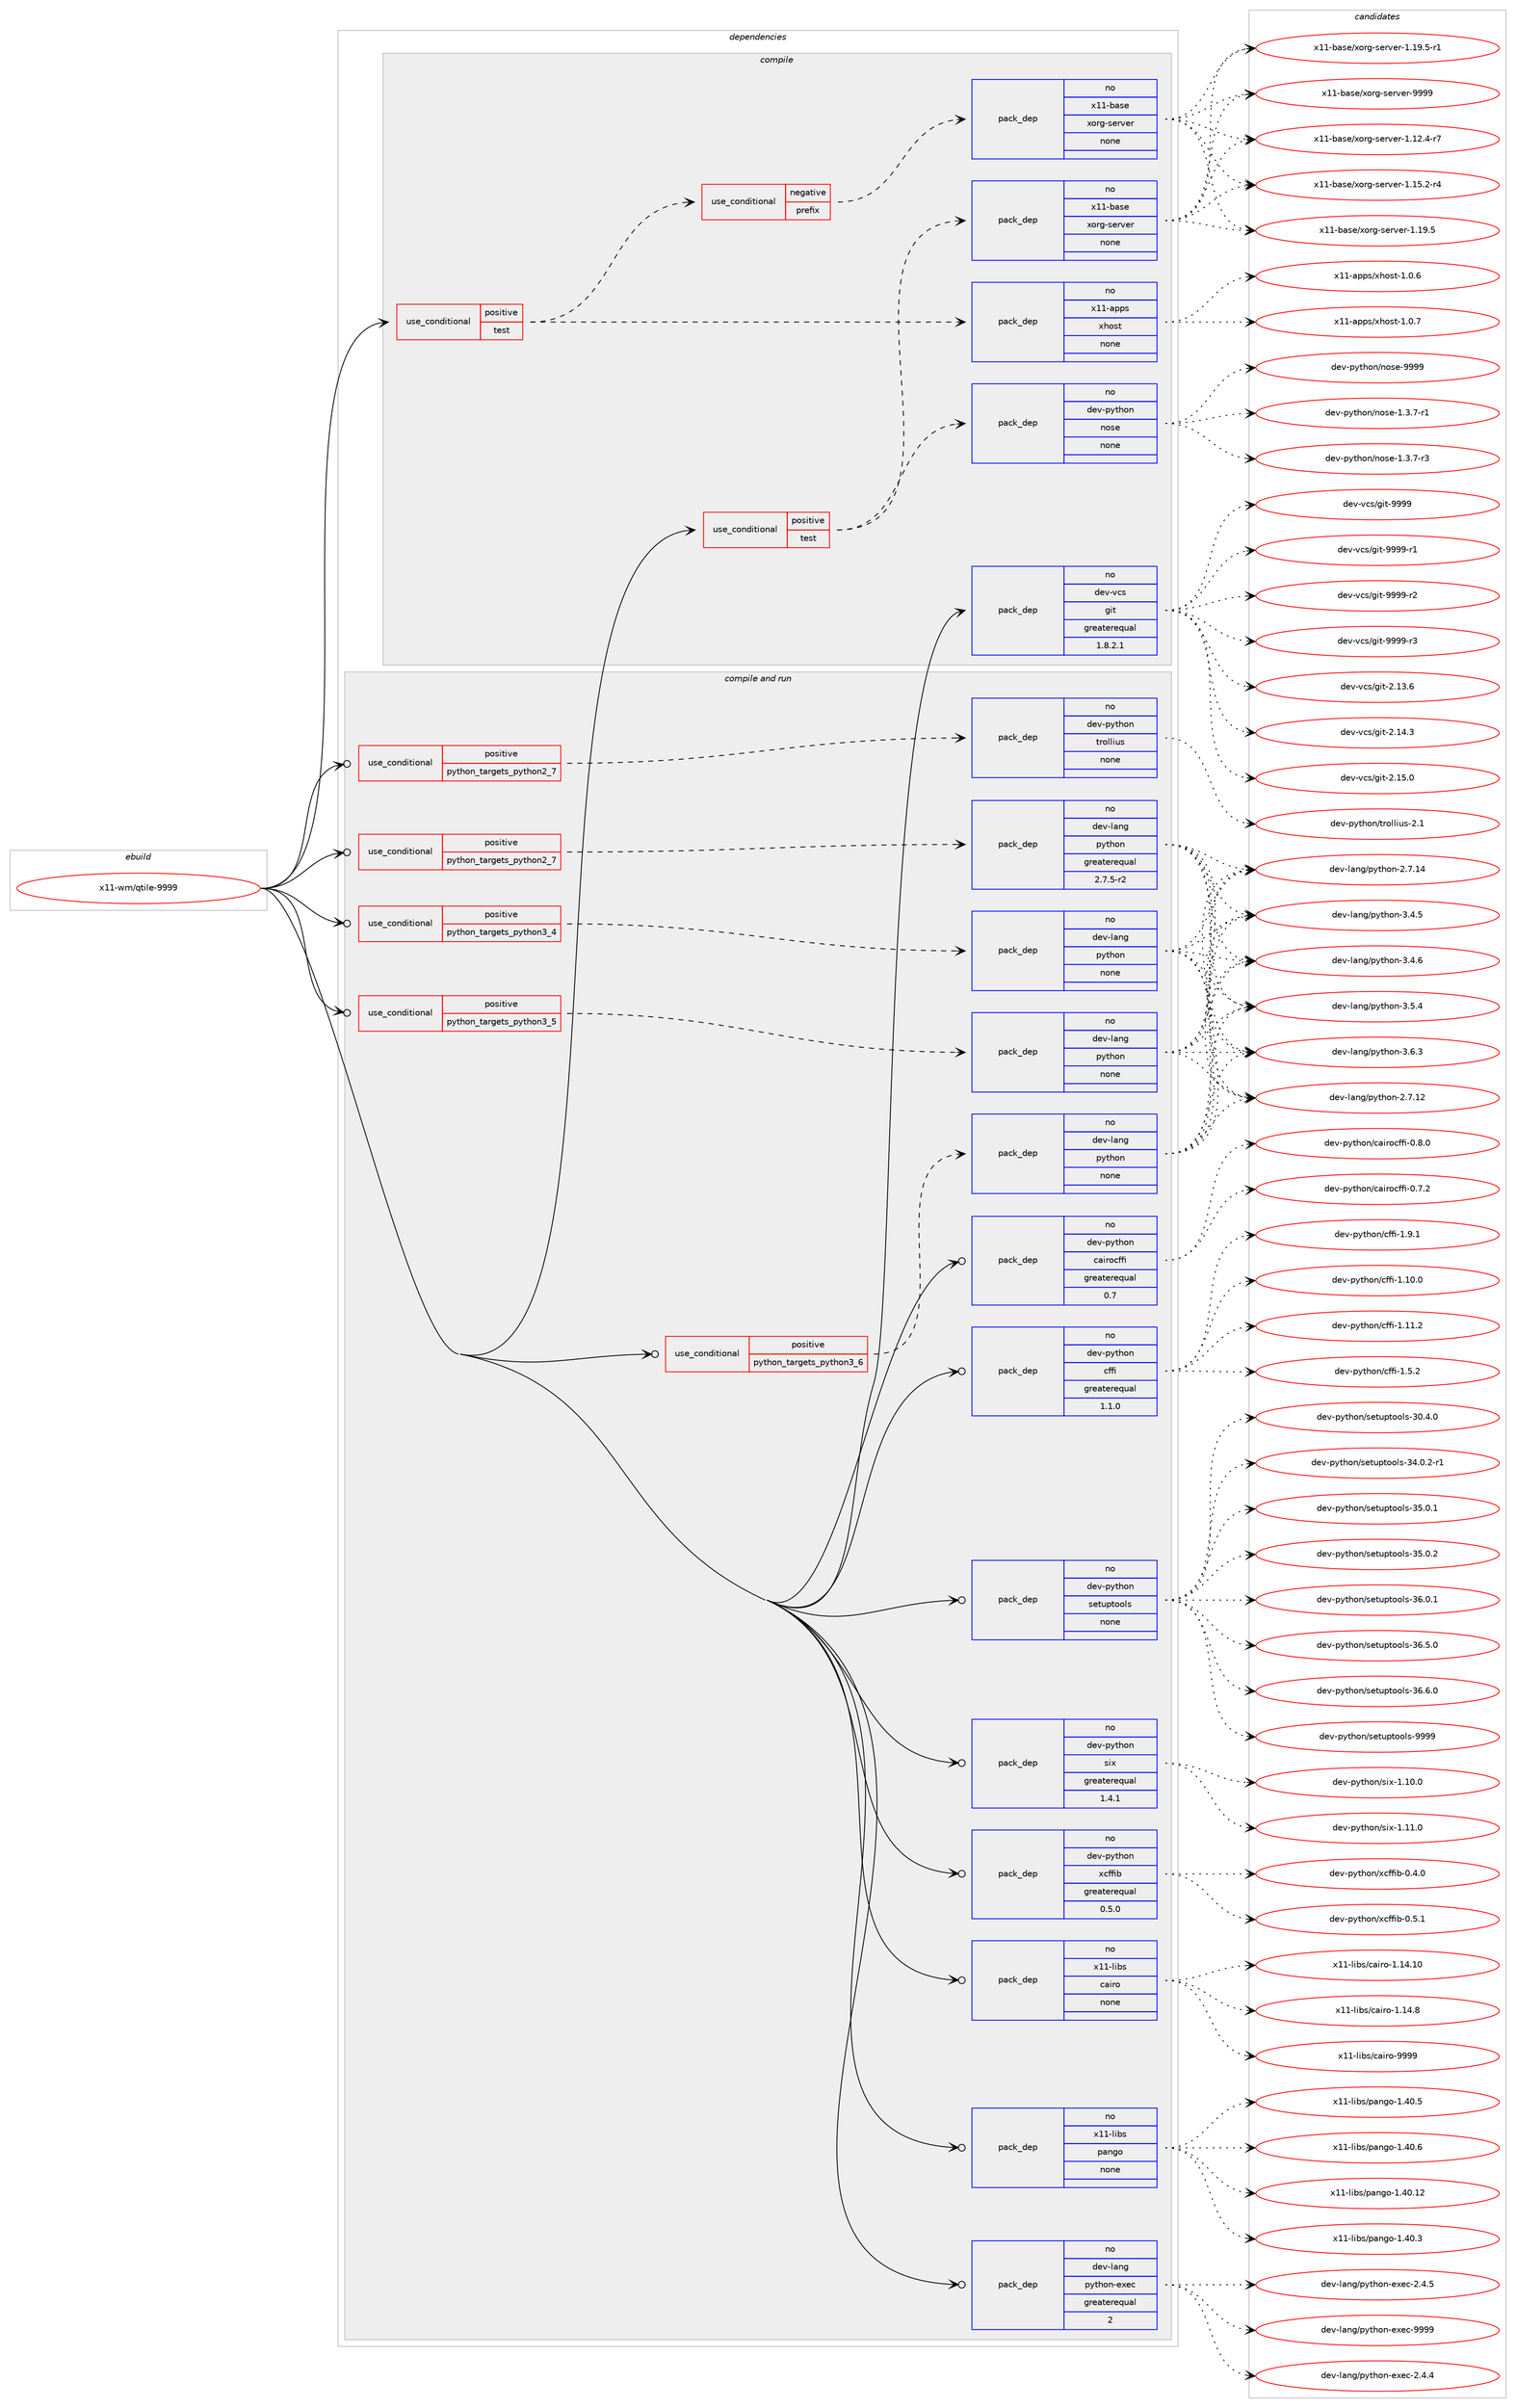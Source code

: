 digraph prolog {

# *************
# Graph options
# *************

newrank=true;
concentrate=true;
compound=true;
graph [rankdir=LR,fontname=Helvetica,fontsize=10,ranksep=1.5];#, ranksep=2.5, nodesep=0.2];
edge  [arrowhead=vee];
node  [fontname=Helvetica,fontsize=10];

# **********
# The ebuild
# **********

subgraph cluster_leftcol {
color=gray;
rank=same;
label=<<i>ebuild</i>>;
id [label="x11-wm/qtile-9999", color=red, width=4, href="../x11-wm/qtile-9999.svg"];
}

# ****************
# The dependencies
# ****************

subgraph cluster_midcol {
color=gray;
label=<<i>dependencies</i>>;
subgraph cluster_compile {
fillcolor="#eeeeee";
style=filled;
label=<<i>compile</i>>;
subgraph cond124277 {
dependency533431 [label=<<TABLE BORDER="0" CELLBORDER="1" CELLSPACING="0" CELLPADDING="4"><TR><TD ROWSPAN="3" CELLPADDING="10">use_conditional</TD></TR><TR><TD>positive</TD></TR><TR><TD>test</TD></TR></TABLE>>, shape=none, color=red];
subgraph cond124278 {
dependency533432 [label=<<TABLE BORDER="0" CELLBORDER="1" CELLSPACING="0" CELLPADDING="4"><TR><TD ROWSPAN="3" CELLPADDING="10">use_conditional</TD></TR><TR><TD>negative</TD></TR><TR><TD>prefix</TD></TR></TABLE>>, shape=none, color=red];
subgraph pack399007 {
dependency533433 [label=<<TABLE BORDER="0" CELLBORDER="1" CELLSPACING="0" CELLPADDING="4" WIDTH="220"><TR><TD ROWSPAN="6" CELLPADDING="30">pack_dep</TD></TR><TR><TD WIDTH="110">no</TD></TR><TR><TD>x11-base</TD></TR><TR><TD>xorg-server</TD></TR><TR><TD>none</TD></TR><TR><TD></TD></TR></TABLE>>, shape=none, color=blue];
}
dependency533432:e -> dependency533433:w [weight=20,style="dashed",arrowhead="vee"];
}
dependency533431:e -> dependency533432:w [weight=20,style="dashed",arrowhead="vee"];
subgraph pack399008 {
dependency533434 [label=<<TABLE BORDER="0" CELLBORDER="1" CELLSPACING="0" CELLPADDING="4" WIDTH="220"><TR><TD ROWSPAN="6" CELLPADDING="30">pack_dep</TD></TR><TR><TD WIDTH="110">no</TD></TR><TR><TD>x11-apps</TD></TR><TR><TD>xhost</TD></TR><TR><TD>none</TD></TR><TR><TD></TD></TR></TABLE>>, shape=none, color=blue];
}
dependency533431:e -> dependency533434:w [weight=20,style="dashed",arrowhead="vee"];
}
id:e -> dependency533431:w [weight=20,style="solid",arrowhead="vee"];
subgraph cond124279 {
dependency533435 [label=<<TABLE BORDER="0" CELLBORDER="1" CELLSPACING="0" CELLPADDING="4"><TR><TD ROWSPAN="3" CELLPADDING="10">use_conditional</TD></TR><TR><TD>positive</TD></TR><TR><TD>test</TD></TR></TABLE>>, shape=none, color=red];
subgraph pack399009 {
dependency533436 [label=<<TABLE BORDER="0" CELLBORDER="1" CELLSPACING="0" CELLPADDING="4" WIDTH="220"><TR><TD ROWSPAN="6" CELLPADDING="30">pack_dep</TD></TR><TR><TD WIDTH="110">no</TD></TR><TR><TD>dev-python</TD></TR><TR><TD>nose</TD></TR><TR><TD>none</TD></TR><TR><TD></TD></TR></TABLE>>, shape=none, color=blue];
}
dependency533435:e -> dependency533436:w [weight=20,style="dashed",arrowhead="vee"];
subgraph pack399010 {
dependency533437 [label=<<TABLE BORDER="0" CELLBORDER="1" CELLSPACING="0" CELLPADDING="4" WIDTH="220"><TR><TD ROWSPAN="6" CELLPADDING="30">pack_dep</TD></TR><TR><TD WIDTH="110">no</TD></TR><TR><TD>x11-base</TD></TR><TR><TD>xorg-server</TD></TR><TR><TD>none</TD></TR><TR><TD></TD></TR></TABLE>>, shape=none, color=blue];
}
dependency533435:e -> dependency533437:w [weight=20,style="dashed",arrowhead="vee"];
}
id:e -> dependency533435:w [weight=20,style="solid",arrowhead="vee"];
subgraph pack399011 {
dependency533438 [label=<<TABLE BORDER="0" CELLBORDER="1" CELLSPACING="0" CELLPADDING="4" WIDTH="220"><TR><TD ROWSPAN="6" CELLPADDING="30">pack_dep</TD></TR><TR><TD WIDTH="110">no</TD></TR><TR><TD>dev-vcs</TD></TR><TR><TD>git</TD></TR><TR><TD>greaterequal</TD></TR><TR><TD>1.8.2.1</TD></TR></TABLE>>, shape=none, color=blue];
}
id:e -> dependency533438:w [weight=20,style="solid",arrowhead="vee"];
}
subgraph cluster_compileandrun {
fillcolor="#eeeeee";
style=filled;
label=<<i>compile and run</i>>;
subgraph cond124280 {
dependency533439 [label=<<TABLE BORDER="0" CELLBORDER="1" CELLSPACING="0" CELLPADDING="4"><TR><TD ROWSPAN="3" CELLPADDING="10">use_conditional</TD></TR><TR><TD>positive</TD></TR><TR><TD>python_targets_python2_7</TD></TR></TABLE>>, shape=none, color=red];
subgraph pack399012 {
dependency533440 [label=<<TABLE BORDER="0" CELLBORDER="1" CELLSPACING="0" CELLPADDING="4" WIDTH="220"><TR><TD ROWSPAN="6" CELLPADDING="30">pack_dep</TD></TR><TR><TD WIDTH="110">no</TD></TR><TR><TD>dev-lang</TD></TR><TR><TD>python</TD></TR><TR><TD>greaterequal</TD></TR><TR><TD>2.7.5-r2</TD></TR></TABLE>>, shape=none, color=blue];
}
dependency533439:e -> dependency533440:w [weight=20,style="dashed",arrowhead="vee"];
}
id:e -> dependency533439:w [weight=20,style="solid",arrowhead="odotvee"];
subgraph cond124281 {
dependency533441 [label=<<TABLE BORDER="0" CELLBORDER="1" CELLSPACING="0" CELLPADDING="4"><TR><TD ROWSPAN="3" CELLPADDING="10">use_conditional</TD></TR><TR><TD>positive</TD></TR><TR><TD>python_targets_python2_7</TD></TR></TABLE>>, shape=none, color=red];
subgraph pack399013 {
dependency533442 [label=<<TABLE BORDER="0" CELLBORDER="1" CELLSPACING="0" CELLPADDING="4" WIDTH="220"><TR><TD ROWSPAN="6" CELLPADDING="30">pack_dep</TD></TR><TR><TD WIDTH="110">no</TD></TR><TR><TD>dev-python</TD></TR><TR><TD>trollius</TD></TR><TR><TD>none</TD></TR><TR><TD></TD></TR></TABLE>>, shape=none, color=blue];
}
dependency533441:e -> dependency533442:w [weight=20,style="dashed",arrowhead="vee"];
}
id:e -> dependency533441:w [weight=20,style="solid",arrowhead="odotvee"];
subgraph cond124282 {
dependency533443 [label=<<TABLE BORDER="0" CELLBORDER="1" CELLSPACING="0" CELLPADDING="4"><TR><TD ROWSPAN="3" CELLPADDING="10">use_conditional</TD></TR><TR><TD>positive</TD></TR><TR><TD>python_targets_python3_4</TD></TR></TABLE>>, shape=none, color=red];
subgraph pack399014 {
dependency533444 [label=<<TABLE BORDER="0" CELLBORDER="1" CELLSPACING="0" CELLPADDING="4" WIDTH="220"><TR><TD ROWSPAN="6" CELLPADDING="30">pack_dep</TD></TR><TR><TD WIDTH="110">no</TD></TR><TR><TD>dev-lang</TD></TR><TR><TD>python</TD></TR><TR><TD>none</TD></TR><TR><TD></TD></TR></TABLE>>, shape=none, color=blue];
}
dependency533443:e -> dependency533444:w [weight=20,style="dashed",arrowhead="vee"];
}
id:e -> dependency533443:w [weight=20,style="solid",arrowhead="odotvee"];
subgraph cond124283 {
dependency533445 [label=<<TABLE BORDER="0" CELLBORDER="1" CELLSPACING="0" CELLPADDING="4"><TR><TD ROWSPAN="3" CELLPADDING="10">use_conditional</TD></TR><TR><TD>positive</TD></TR><TR><TD>python_targets_python3_5</TD></TR></TABLE>>, shape=none, color=red];
subgraph pack399015 {
dependency533446 [label=<<TABLE BORDER="0" CELLBORDER="1" CELLSPACING="0" CELLPADDING="4" WIDTH="220"><TR><TD ROWSPAN="6" CELLPADDING="30">pack_dep</TD></TR><TR><TD WIDTH="110">no</TD></TR><TR><TD>dev-lang</TD></TR><TR><TD>python</TD></TR><TR><TD>none</TD></TR><TR><TD></TD></TR></TABLE>>, shape=none, color=blue];
}
dependency533445:e -> dependency533446:w [weight=20,style="dashed",arrowhead="vee"];
}
id:e -> dependency533445:w [weight=20,style="solid",arrowhead="odotvee"];
subgraph cond124284 {
dependency533447 [label=<<TABLE BORDER="0" CELLBORDER="1" CELLSPACING="0" CELLPADDING="4"><TR><TD ROWSPAN="3" CELLPADDING="10">use_conditional</TD></TR><TR><TD>positive</TD></TR><TR><TD>python_targets_python3_6</TD></TR></TABLE>>, shape=none, color=red];
subgraph pack399016 {
dependency533448 [label=<<TABLE BORDER="0" CELLBORDER="1" CELLSPACING="0" CELLPADDING="4" WIDTH="220"><TR><TD ROWSPAN="6" CELLPADDING="30">pack_dep</TD></TR><TR><TD WIDTH="110">no</TD></TR><TR><TD>dev-lang</TD></TR><TR><TD>python</TD></TR><TR><TD>none</TD></TR><TR><TD></TD></TR></TABLE>>, shape=none, color=blue];
}
dependency533447:e -> dependency533448:w [weight=20,style="dashed",arrowhead="vee"];
}
id:e -> dependency533447:w [weight=20,style="solid",arrowhead="odotvee"];
subgraph pack399017 {
dependency533449 [label=<<TABLE BORDER="0" CELLBORDER="1" CELLSPACING="0" CELLPADDING="4" WIDTH="220"><TR><TD ROWSPAN="6" CELLPADDING="30">pack_dep</TD></TR><TR><TD WIDTH="110">no</TD></TR><TR><TD>dev-lang</TD></TR><TR><TD>python-exec</TD></TR><TR><TD>greaterequal</TD></TR><TR><TD>2</TD></TR></TABLE>>, shape=none, color=blue];
}
id:e -> dependency533449:w [weight=20,style="solid",arrowhead="odotvee"];
subgraph pack399018 {
dependency533450 [label=<<TABLE BORDER="0" CELLBORDER="1" CELLSPACING="0" CELLPADDING="4" WIDTH="220"><TR><TD ROWSPAN="6" CELLPADDING="30">pack_dep</TD></TR><TR><TD WIDTH="110">no</TD></TR><TR><TD>dev-python</TD></TR><TR><TD>cairocffi</TD></TR><TR><TD>greaterequal</TD></TR><TR><TD>0.7</TD></TR></TABLE>>, shape=none, color=blue];
}
id:e -> dependency533450:w [weight=20,style="solid",arrowhead="odotvee"];
subgraph pack399019 {
dependency533451 [label=<<TABLE BORDER="0" CELLBORDER="1" CELLSPACING="0" CELLPADDING="4" WIDTH="220"><TR><TD ROWSPAN="6" CELLPADDING="30">pack_dep</TD></TR><TR><TD WIDTH="110">no</TD></TR><TR><TD>dev-python</TD></TR><TR><TD>cffi</TD></TR><TR><TD>greaterequal</TD></TR><TR><TD>1.1.0</TD></TR></TABLE>>, shape=none, color=blue];
}
id:e -> dependency533451:w [weight=20,style="solid",arrowhead="odotvee"];
subgraph pack399020 {
dependency533452 [label=<<TABLE BORDER="0" CELLBORDER="1" CELLSPACING="0" CELLPADDING="4" WIDTH="220"><TR><TD ROWSPAN="6" CELLPADDING="30">pack_dep</TD></TR><TR><TD WIDTH="110">no</TD></TR><TR><TD>dev-python</TD></TR><TR><TD>setuptools</TD></TR><TR><TD>none</TD></TR><TR><TD></TD></TR></TABLE>>, shape=none, color=blue];
}
id:e -> dependency533452:w [weight=20,style="solid",arrowhead="odotvee"];
subgraph pack399021 {
dependency533453 [label=<<TABLE BORDER="0" CELLBORDER="1" CELLSPACING="0" CELLPADDING="4" WIDTH="220"><TR><TD ROWSPAN="6" CELLPADDING="30">pack_dep</TD></TR><TR><TD WIDTH="110">no</TD></TR><TR><TD>dev-python</TD></TR><TR><TD>six</TD></TR><TR><TD>greaterequal</TD></TR><TR><TD>1.4.1</TD></TR></TABLE>>, shape=none, color=blue];
}
id:e -> dependency533453:w [weight=20,style="solid",arrowhead="odotvee"];
subgraph pack399022 {
dependency533454 [label=<<TABLE BORDER="0" CELLBORDER="1" CELLSPACING="0" CELLPADDING="4" WIDTH="220"><TR><TD ROWSPAN="6" CELLPADDING="30">pack_dep</TD></TR><TR><TD WIDTH="110">no</TD></TR><TR><TD>dev-python</TD></TR><TR><TD>xcffib</TD></TR><TR><TD>greaterequal</TD></TR><TR><TD>0.5.0</TD></TR></TABLE>>, shape=none, color=blue];
}
id:e -> dependency533454:w [weight=20,style="solid",arrowhead="odotvee"];
subgraph pack399023 {
dependency533455 [label=<<TABLE BORDER="0" CELLBORDER="1" CELLSPACING="0" CELLPADDING="4" WIDTH="220"><TR><TD ROWSPAN="6" CELLPADDING="30">pack_dep</TD></TR><TR><TD WIDTH="110">no</TD></TR><TR><TD>x11-libs</TD></TR><TR><TD>cairo</TD></TR><TR><TD>none</TD></TR><TR><TD></TD></TR></TABLE>>, shape=none, color=blue];
}
id:e -> dependency533455:w [weight=20,style="solid",arrowhead="odotvee"];
subgraph pack399024 {
dependency533456 [label=<<TABLE BORDER="0" CELLBORDER="1" CELLSPACING="0" CELLPADDING="4" WIDTH="220"><TR><TD ROWSPAN="6" CELLPADDING="30">pack_dep</TD></TR><TR><TD WIDTH="110">no</TD></TR><TR><TD>x11-libs</TD></TR><TR><TD>pango</TD></TR><TR><TD>none</TD></TR><TR><TD></TD></TR></TABLE>>, shape=none, color=blue];
}
id:e -> dependency533456:w [weight=20,style="solid",arrowhead="odotvee"];
}
subgraph cluster_run {
fillcolor="#eeeeee";
style=filled;
label=<<i>run</i>>;
}
}

# **************
# The candidates
# **************

subgraph cluster_choices {
rank=same;
color=gray;
label=<<i>candidates</i>>;

subgraph choice399007 {
color=black;
nodesep=1;
choice12049494598971151014712011111410345115101114118101114454946495046524511455 [label="x11-base/xorg-server-1.12.4-r7", color=red, width=4,href="../x11-base/xorg-server-1.12.4-r7.svg"];
choice12049494598971151014712011111410345115101114118101114454946495346504511452 [label="x11-base/xorg-server-1.15.2-r4", color=red, width=4,href="../x11-base/xorg-server-1.15.2-r4.svg"];
choice1204949459897115101471201111141034511510111411810111445494649574653 [label="x11-base/xorg-server-1.19.5", color=red, width=4,href="../x11-base/xorg-server-1.19.5.svg"];
choice12049494598971151014712011111410345115101114118101114454946495746534511449 [label="x11-base/xorg-server-1.19.5-r1", color=red, width=4,href="../x11-base/xorg-server-1.19.5-r1.svg"];
choice120494945989711510147120111114103451151011141181011144557575757 [label="x11-base/xorg-server-9999", color=red, width=4,href="../x11-base/xorg-server-9999.svg"];
dependency533433:e -> choice12049494598971151014712011111410345115101114118101114454946495046524511455:w [style=dotted,weight="100"];
dependency533433:e -> choice12049494598971151014712011111410345115101114118101114454946495346504511452:w [style=dotted,weight="100"];
dependency533433:e -> choice1204949459897115101471201111141034511510111411810111445494649574653:w [style=dotted,weight="100"];
dependency533433:e -> choice12049494598971151014712011111410345115101114118101114454946495746534511449:w [style=dotted,weight="100"];
dependency533433:e -> choice120494945989711510147120111114103451151011141181011144557575757:w [style=dotted,weight="100"];
}
subgraph choice399008 {
color=black;
nodesep=1;
choice1204949459711211211547120104111115116454946484654 [label="x11-apps/xhost-1.0.6", color=red, width=4,href="../x11-apps/xhost-1.0.6.svg"];
choice1204949459711211211547120104111115116454946484655 [label="x11-apps/xhost-1.0.7", color=red, width=4,href="../x11-apps/xhost-1.0.7.svg"];
dependency533434:e -> choice1204949459711211211547120104111115116454946484654:w [style=dotted,weight="100"];
dependency533434:e -> choice1204949459711211211547120104111115116454946484655:w [style=dotted,weight="100"];
}
subgraph choice399009 {
color=black;
nodesep=1;
choice10010111845112121116104111110471101111151014549465146554511449 [label="dev-python/nose-1.3.7-r1", color=red, width=4,href="../dev-python/nose-1.3.7-r1.svg"];
choice10010111845112121116104111110471101111151014549465146554511451 [label="dev-python/nose-1.3.7-r3", color=red, width=4,href="../dev-python/nose-1.3.7-r3.svg"];
choice10010111845112121116104111110471101111151014557575757 [label="dev-python/nose-9999", color=red, width=4,href="../dev-python/nose-9999.svg"];
dependency533436:e -> choice10010111845112121116104111110471101111151014549465146554511449:w [style=dotted,weight="100"];
dependency533436:e -> choice10010111845112121116104111110471101111151014549465146554511451:w [style=dotted,weight="100"];
dependency533436:e -> choice10010111845112121116104111110471101111151014557575757:w [style=dotted,weight="100"];
}
subgraph choice399010 {
color=black;
nodesep=1;
choice12049494598971151014712011111410345115101114118101114454946495046524511455 [label="x11-base/xorg-server-1.12.4-r7", color=red, width=4,href="../x11-base/xorg-server-1.12.4-r7.svg"];
choice12049494598971151014712011111410345115101114118101114454946495346504511452 [label="x11-base/xorg-server-1.15.2-r4", color=red, width=4,href="../x11-base/xorg-server-1.15.2-r4.svg"];
choice1204949459897115101471201111141034511510111411810111445494649574653 [label="x11-base/xorg-server-1.19.5", color=red, width=4,href="../x11-base/xorg-server-1.19.5.svg"];
choice12049494598971151014712011111410345115101114118101114454946495746534511449 [label="x11-base/xorg-server-1.19.5-r1", color=red, width=4,href="../x11-base/xorg-server-1.19.5-r1.svg"];
choice120494945989711510147120111114103451151011141181011144557575757 [label="x11-base/xorg-server-9999", color=red, width=4,href="../x11-base/xorg-server-9999.svg"];
dependency533437:e -> choice12049494598971151014712011111410345115101114118101114454946495046524511455:w [style=dotted,weight="100"];
dependency533437:e -> choice12049494598971151014712011111410345115101114118101114454946495346504511452:w [style=dotted,weight="100"];
dependency533437:e -> choice1204949459897115101471201111141034511510111411810111445494649574653:w [style=dotted,weight="100"];
dependency533437:e -> choice12049494598971151014712011111410345115101114118101114454946495746534511449:w [style=dotted,weight="100"];
dependency533437:e -> choice120494945989711510147120111114103451151011141181011144557575757:w [style=dotted,weight="100"];
}
subgraph choice399011 {
color=black;
nodesep=1;
choice10010111845118991154710310511645504649514654 [label="dev-vcs/git-2.13.6", color=red, width=4,href="../dev-vcs/git-2.13.6.svg"];
choice10010111845118991154710310511645504649524651 [label="dev-vcs/git-2.14.3", color=red, width=4,href="../dev-vcs/git-2.14.3.svg"];
choice10010111845118991154710310511645504649534648 [label="dev-vcs/git-2.15.0", color=red, width=4,href="../dev-vcs/git-2.15.0.svg"];
choice1001011184511899115471031051164557575757 [label="dev-vcs/git-9999", color=red, width=4,href="../dev-vcs/git-9999.svg"];
choice10010111845118991154710310511645575757574511449 [label="dev-vcs/git-9999-r1", color=red, width=4,href="../dev-vcs/git-9999-r1.svg"];
choice10010111845118991154710310511645575757574511450 [label="dev-vcs/git-9999-r2", color=red, width=4,href="../dev-vcs/git-9999-r2.svg"];
choice10010111845118991154710310511645575757574511451 [label="dev-vcs/git-9999-r3", color=red, width=4,href="../dev-vcs/git-9999-r3.svg"];
dependency533438:e -> choice10010111845118991154710310511645504649514654:w [style=dotted,weight="100"];
dependency533438:e -> choice10010111845118991154710310511645504649524651:w [style=dotted,weight="100"];
dependency533438:e -> choice10010111845118991154710310511645504649534648:w [style=dotted,weight="100"];
dependency533438:e -> choice1001011184511899115471031051164557575757:w [style=dotted,weight="100"];
dependency533438:e -> choice10010111845118991154710310511645575757574511449:w [style=dotted,weight="100"];
dependency533438:e -> choice10010111845118991154710310511645575757574511450:w [style=dotted,weight="100"];
dependency533438:e -> choice10010111845118991154710310511645575757574511451:w [style=dotted,weight="100"];
}
subgraph choice399012 {
color=black;
nodesep=1;
choice10010111845108971101034711212111610411111045504655464950 [label="dev-lang/python-2.7.12", color=red, width=4,href="../dev-lang/python-2.7.12.svg"];
choice10010111845108971101034711212111610411111045504655464952 [label="dev-lang/python-2.7.14", color=red, width=4,href="../dev-lang/python-2.7.14.svg"];
choice100101118451089711010347112121116104111110455146524653 [label="dev-lang/python-3.4.5", color=red, width=4,href="../dev-lang/python-3.4.5.svg"];
choice100101118451089711010347112121116104111110455146524654 [label="dev-lang/python-3.4.6", color=red, width=4,href="../dev-lang/python-3.4.6.svg"];
choice100101118451089711010347112121116104111110455146534652 [label="dev-lang/python-3.5.4", color=red, width=4,href="../dev-lang/python-3.5.4.svg"];
choice100101118451089711010347112121116104111110455146544651 [label="dev-lang/python-3.6.3", color=red, width=4,href="../dev-lang/python-3.6.3.svg"];
dependency533440:e -> choice10010111845108971101034711212111610411111045504655464950:w [style=dotted,weight="100"];
dependency533440:e -> choice10010111845108971101034711212111610411111045504655464952:w [style=dotted,weight="100"];
dependency533440:e -> choice100101118451089711010347112121116104111110455146524653:w [style=dotted,weight="100"];
dependency533440:e -> choice100101118451089711010347112121116104111110455146524654:w [style=dotted,weight="100"];
dependency533440:e -> choice100101118451089711010347112121116104111110455146534652:w [style=dotted,weight="100"];
dependency533440:e -> choice100101118451089711010347112121116104111110455146544651:w [style=dotted,weight="100"];
}
subgraph choice399013 {
color=black;
nodesep=1;
choice100101118451121211161041111104711611411110810810511711545504649 [label="dev-python/trollius-2.1", color=red, width=4,href="../dev-python/trollius-2.1.svg"];
dependency533442:e -> choice100101118451121211161041111104711611411110810810511711545504649:w [style=dotted,weight="100"];
}
subgraph choice399014 {
color=black;
nodesep=1;
choice10010111845108971101034711212111610411111045504655464950 [label="dev-lang/python-2.7.12", color=red, width=4,href="../dev-lang/python-2.7.12.svg"];
choice10010111845108971101034711212111610411111045504655464952 [label="dev-lang/python-2.7.14", color=red, width=4,href="../dev-lang/python-2.7.14.svg"];
choice100101118451089711010347112121116104111110455146524653 [label="dev-lang/python-3.4.5", color=red, width=4,href="../dev-lang/python-3.4.5.svg"];
choice100101118451089711010347112121116104111110455146524654 [label="dev-lang/python-3.4.6", color=red, width=4,href="../dev-lang/python-3.4.6.svg"];
choice100101118451089711010347112121116104111110455146534652 [label="dev-lang/python-3.5.4", color=red, width=4,href="../dev-lang/python-3.5.4.svg"];
choice100101118451089711010347112121116104111110455146544651 [label="dev-lang/python-3.6.3", color=red, width=4,href="../dev-lang/python-3.6.3.svg"];
dependency533444:e -> choice10010111845108971101034711212111610411111045504655464950:w [style=dotted,weight="100"];
dependency533444:e -> choice10010111845108971101034711212111610411111045504655464952:w [style=dotted,weight="100"];
dependency533444:e -> choice100101118451089711010347112121116104111110455146524653:w [style=dotted,weight="100"];
dependency533444:e -> choice100101118451089711010347112121116104111110455146524654:w [style=dotted,weight="100"];
dependency533444:e -> choice100101118451089711010347112121116104111110455146534652:w [style=dotted,weight="100"];
dependency533444:e -> choice100101118451089711010347112121116104111110455146544651:w [style=dotted,weight="100"];
}
subgraph choice399015 {
color=black;
nodesep=1;
choice10010111845108971101034711212111610411111045504655464950 [label="dev-lang/python-2.7.12", color=red, width=4,href="../dev-lang/python-2.7.12.svg"];
choice10010111845108971101034711212111610411111045504655464952 [label="dev-lang/python-2.7.14", color=red, width=4,href="../dev-lang/python-2.7.14.svg"];
choice100101118451089711010347112121116104111110455146524653 [label="dev-lang/python-3.4.5", color=red, width=4,href="../dev-lang/python-3.4.5.svg"];
choice100101118451089711010347112121116104111110455146524654 [label="dev-lang/python-3.4.6", color=red, width=4,href="../dev-lang/python-3.4.6.svg"];
choice100101118451089711010347112121116104111110455146534652 [label="dev-lang/python-3.5.4", color=red, width=4,href="../dev-lang/python-3.5.4.svg"];
choice100101118451089711010347112121116104111110455146544651 [label="dev-lang/python-3.6.3", color=red, width=4,href="../dev-lang/python-3.6.3.svg"];
dependency533446:e -> choice10010111845108971101034711212111610411111045504655464950:w [style=dotted,weight="100"];
dependency533446:e -> choice10010111845108971101034711212111610411111045504655464952:w [style=dotted,weight="100"];
dependency533446:e -> choice100101118451089711010347112121116104111110455146524653:w [style=dotted,weight="100"];
dependency533446:e -> choice100101118451089711010347112121116104111110455146524654:w [style=dotted,weight="100"];
dependency533446:e -> choice100101118451089711010347112121116104111110455146534652:w [style=dotted,weight="100"];
dependency533446:e -> choice100101118451089711010347112121116104111110455146544651:w [style=dotted,weight="100"];
}
subgraph choice399016 {
color=black;
nodesep=1;
choice10010111845108971101034711212111610411111045504655464950 [label="dev-lang/python-2.7.12", color=red, width=4,href="../dev-lang/python-2.7.12.svg"];
choice10010111845108971101034711212111610411111045504655464952 [label="dev-lang/python-2.7.14", color=red, width=4,href="../dev-lang/python-2.7.14.svg"];
choice100101118451089711010347112121116104111110455146524653 [label="dev-lang/python-3.4.5", color=red, width=4,href="../dev-lang/python-3.4.5.svg"];
choice100101118451089711010347112121116104111110455146524654 [label="dev-lang/python-3.4.6", color=red, width=4,href="../dev-lang/python-3.4.6.svg"];
choice100101118451089711010347112121116104111110455146534652 [label="dev-lang/python-3.5.4", color=red, width=4,href="../dev-lang/python-3.5.4.svg"];
choice100101118451089711010347112121116104111110455146544651 [label="dev-lang/python-3.6.3", color=red, width=4,href="../dev-lang/python-3.6.3.svg"];
dependency533448:e -> choice10010111845108971101034711212111610411111045504655464950:w [style=dotted,weight="100"];
dependency533448:e -> choice10010111845108971101034711212111610411111045504655464952:w [style=dotted,weight="100"];
dependency533448:e -> choice100101118451089711010347112121116104111110455146524653:w [style=dotted,weight="100"];
dependency533448:e -> choice100101118451089711010347112121116104111110455146524654:w [style=dotted,weight="100"];
dependency533448:e -> choice100101118451089711010347112121116104111110455146534652:w [style=dotted,weight="100"];
dependency533448:e -> choice100101118451089711010347112121116104111110455146544651:w [style=dotted,weight="100"];
}
subgraph choice399017 {
color=black;
nodesep=1;
choice1001011184510897110103471121211161041111104510112010199455046524652 [label="dev-lang/python-exec-2.4.4", color=red, width=4,href="../dev-lang/python-exec-2.4.4.svg"];
choice1001011184510897110103471121211161041111104510112010199455046524653 [label="dev-lang/python-exec-2.4.5", color=red, width=4,href="../dev-lang/python-exec-2.4.5.svg"];
choice10010111845108971101034711212111610411111045101120101994557575757 [label="dev-lang/python-exec-9999", color=red, width=4,href="../dev-lang/python-exec-9999.svg"];
dependency533449:e -> choice1001011184510897110103471121211161041111104510112010199455046524652:w [style=dotted,weight="100"];
dependency533449:e -> choice1001011184510897110103471121211161041111104510112010199455046524653:w [style=dotted,weight="100"];
dependency533449:e -> choice10010111845108971101034711212111610411111045101120101994557575757:w [style=dotted,weight="100"];
}
subgraph choice399018 {
color=black;
nodesep=1;
choice1001011184511212111610411111047999710511411199102102105454846554650 [label="dev-python/cairocffi-0.7.2", color=red, width=4,href="../dev-python/cairocffi-0.7.2.svg"];
choice1001011184511212111610411111047999710511411199102102105454846564648 [label="dev-python/cairocffi-0.8.0", color=red, width=4,href="../dev-python/cairocffi-0.8.0.svg"];
dependency533450:e -> choice1001011184511212111610411111047999710511411199102102105454846554650:w [style=dotted,weight="100"];
dependency533450:e -> choice1001011184511212111610411111047999710511411199102102105454846564648:w [style=dotted,weight="100"];
}
subgraph choice399019 {
color=black;
nodesep=1;
choice10010111845112121116104111110479910210210545494649484648 [label="dev-python/cffi-1.10.0", color=red, width=4,href="../dev-python/cffi-1.10.0.svg"];
choice10010111845112121116104111110479910210210545494649494650 [label="dev-python/cffi-1.11.2", color=red, width=4,href="../dev-python/cffi-1.11.2.svg"];
choice100101118451121211161041111104799102102105454946534650 [label="dev-python/cffi-1.5.2", color=red, width=4,href="../dev-python/cffi-1.5.2.svg"];
choice100101118451121211161041111104799102102105454946574649 [label="dev-python/cffi-1.9.1", color=red, width=4,href="../dev-python/cffi-1.9.1.svg"];
dependency533451:e -> choice10010111845112121116104111110479910210210545494649484648:w [style=dotted,weight="100"];
dependency533451:e -> choice10010111845112121116104111110479910210210545494649494650:w [style=dotted,weight="100"];
dependency533451:e -> choice100101118451121211161041111104799102102105454946534650:w [style=dotted,weight="100"];
dependency533451:e -> choice100101118451121211161041111104799102102105454946574649:w [style=dotted,weight="100"];
}
subgraph choice399020 {
color=black;
nodesep=1;
choice100101118451121211161041111104711510111611711211611111110811545514846524648 [label="dev-python/setuptools-30.4.0", color=red, width=4,href="../dev-python/setuptools-30.4.0.svg"];
choice1001011184511212111610411111047115101116117112116111111108115455152464846504511449 [label="dev-python/setuptools-34.0.2-r1", color=red, width=4,href="../dev-python/setuptools-34.0.2-r1.svg"];
choice100101118451121211161041111104711510111611711211611111110811545515346484649 [label="dev-python/setuptools-35.0.1", color=red, width=4,href="../dev-python/setuptools-35.0.1.svg"];
choice100101118451121211161041111104711510111611711211611111110811545515346484650 [label="dev-python/setuptools-35.0.2", color=red, width=4,href="../dev-python/setuptools-35.0.2.svg"];
choice100101118451121211161041111104711510111611711211611111110811545515446484649 [label="dev-python/setuptools-36.0.1", color=red, width=4,href="../dev-python/setuptools-36.0.1.svg"];
choice100101118451121211161041111104711510111611711211611111110811545515446534648 [label="dev-python/setuptools-36.5.0", color=red, width=4,href="../dev-python/setuptools-36.5.0.svg"];
choice100101118451121211161041111104711510111611711211611111110811545515446544648 [label="dev-python/setuptools-36.6.0", color=red, width=4,href="../dev-python/setuptools-36.6.0.svg"];
choice10010111845112121116104111110471151011161171121161111111081154557575757 [label="dev-python/setuptools-9999", color=red, width=4,href="../dev-python/setuptools-9999.svg"];
dependency533452:e -> choice100101118451121211161041111104711510111611711211611111110811545514846524648:w [style=dotted,weight="100"];
dependency533452:e -> choice1001011184511212111610411111047115101116117112116111111108115455152464846504511449:w [style=dotted,weight="100"];
dependency533452:e -> choice100101118451121211161041111104711510111611711211611111110811545515346484649:w [style=dotted,weight="100"];
dependency533452:e -> choice100101118451121211161041111104711510111611711211611111110811545515346484650:w [style=dotted,weight="100"];
dependency533452:e -> choice100101118451121211161041111104711510111611711211611111110811545515446484649:w [style=dotted,weight="100"];
dependency533452:e -> choice100101118451121211161041111104711510111611711211611111110811545515446534648:w [style=dotted,weight="100"];
dependency533452:e -> choice100101118451121211161041111104711510111611711211611111110811545515446544648:w [style=dotted,weight="100"];
dependency533452:e -> choice10010111845112121116104111110471151011161171121161111111081154557575757:w [style=dotted,weight="100"];
}
subgraph choice399021 {
color=black;
nodesep=1;
choice100101118451121211161041111104711510512045494649484648 [label="dev-python/six-1.10.0", color=red, width=4,href="../dev-python/six-1.10.0.svg"];
choice100101118451121211161041111104711510512045494649494648 [label="dev-python/six-1.11.0", color=red, width=4,href="../dev-python/six-1.11.0.svg"];
dependency533453:e -> choice100101118451121211161041111104711510512045494649484648:w [style=dotted,weight="100"];
dependency533453:e -> choice100101118451121211161041111104711510512045494649494648:w [style=dotted,weight="100"];
}
subgraph choice399022 {
color=black;
nodesep=1;
choice10010111845112121116104111110471209910210210598454846524648 [label="dev-python/xcffib-0.4.0", color=red, width=4,href="../dev-python/xcffib-0.4.0.svg"];
choice10010111845112121116104111110471209910210210598454846534649 [label="dev-python/xcffib-0.5.1", color=red, width=4,href="../dev-python/xcffib-0.5.1.svg"];
dependency533454:e -> choice10010111845112121116104111110471209910210210598454846524648:w [style=dotted,weight="100"];
dependency533454:e -> choice10010111845112121116104111110471209910210210598454846534649:w [style=dotted,weight="100"];
}
subgraph choice399023 {
color=black;
nodesep=1;
choice120494945108105981154799971051141114549464952464948 [label="x11-libs/cairo-1.14.10", color=red, width=4,href="../x11-libs/cairo-1.14.10.svg"];
choice1204949451081059811547999710511411145494649524656 [label="x11-libs/cairo-1.14.8", color=red, width=4,href="../x11-libs/cairo-1.14.8.svg"];
choice120494945108105981154799971051141114557575757 [label="x11-libs/cairo-9999", color=red, width=4,href="../x11-libs/cairo-9999.svg"];
dependency533455:e -> choice120494945108105981154799971051141114549464952464948:w [style=dotted,weight="100"];
dependency533455:e -> choice1204949451081059811547999710511411145494649524656:w [style=dotted,weight="100"];
dependency533455:e -> choice120494945108105981154799971051141114557575757:w [style=dotted,weight="100"];
}
subgraph choice399024 {
color=black;
nodesep=1;
choice1204949451081059811547112971101031114549465248464950 [label="x11-libs/pango-1.40.12", color=red, width=4,href="../x11-libs/pango-1.40.12.svg"];
choice12049494510810598115471129711010311145494652484651 [label="x11-libs/pango-1.40.3", color=red, width=4,href="../x11-libs/pango-1.40.3.svg"];
choice12049494510810598115471129711010311145494652484653 [label="x11-libs/pango-1.40.5", color=red, width=4,href="../x11-libs/pango-1.40.5.svg"];
choice12049494510810598115471129711010311145494652484654 [label="x11-libs/pango-1.40.6", color=red, width=4,href="../x11-libs/pango-1.40.6.svg"];
dependency533456:e -> choice1204949451081059811547112971101031114549465248464950:w [style=dotted,weight="100"];
dependency533456:e -> choice12049494510810598115471129711010311145494652484651:w [style=dotted,weight="100"];
dependency533456:e -> choice12049494510810598115471129711010311145494652484653:w [style=dotted,weight="100"];
dependency533456:e -> choice12049494510810598115471129711010311145494652484654:w [style=dotted,weight="100"];
}
}

}
